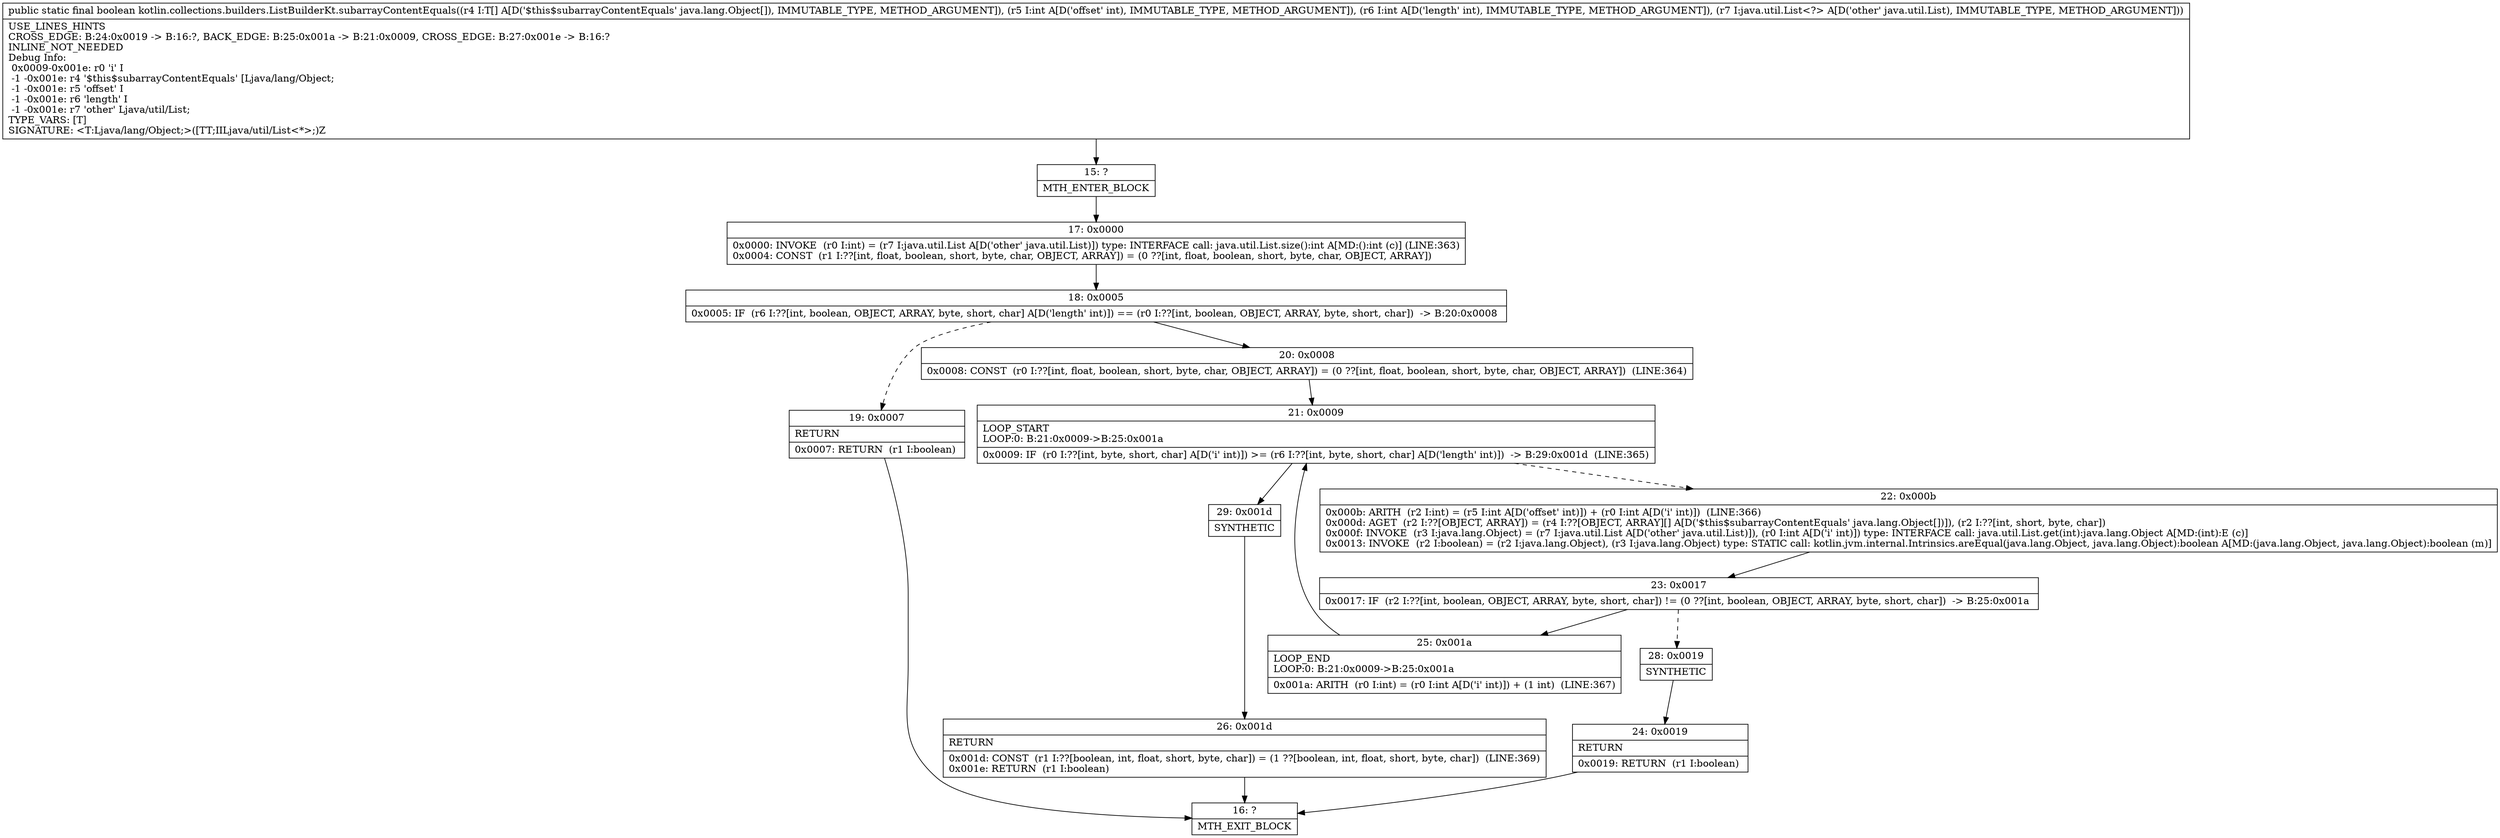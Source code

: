 digraph "CFG forkotlin.collections.builders.ListBuilderKt.subarrayContentEquals([Ljava\/lang\/Object;IILjava\/util\/List;)Z" {
Node_15 [shape=record,label="{15\:\ ?|MTH_ENTER_BLOCK\l}"];
Node_17 [shape=record,label="{17\:\ 0x0000|0x0000: INVOKE  (r0 I:int) = (r7 I:java.util.List A[D('other' java.util.List)]) type: INTERFACE call: java.util.List.size():int A[MD:():int (c)] (LINE:363)\l0x0004: CONST  (r1 I:??[int, float, boolean, short, byte, char, OBJECT, ARRAY]) = (0 ??[int, float, boolean, short, byte, char, OBJECT, ARRAY]) \l}"];
Node_18 [shape=record,label="{18\:\ 0x0005|0x0005: IF  (r6 I:??[int, boolean, OBJECT, ARRAY, byte, short, char] A[D('length' int)]) == (r0 I:??[int, boolean, OBJECT, ARRAY, byte, short, char])  \-\> B:20:0x0008 \l}"];
Node_19 [shape=record,label="{19\:\ 0x0007|RETURN\l|0x0007: RETURN  (r1 I:boolean) \l}"];
Node_16 [shape=record,label="{16\:\ ?|MTH_EXIT_BLOCK\l}"];
Node_20 [shape=record,label="{20\:\ 0x0008|0x0008: CONST  (r0 I:??[int, float, boolean, short, byte, char, OBJECT, ARRAY]) = (0 ??[int, float, boolean, short, byte, char, OBJECT, ARRAY])  (LINE:364)\l}"];
Node_21 [shape=record,label="{21\:\ 0x0009|LOOP_START\lLOOP:0: B:21:0x0009\-\>B:25:0x001a\l|0x0009: IF  (r0 I:??[int, byte, short, char] A[D('i' int)]) \>= (r6 I:??[int, byte, short, char] A[D('length' int)])  \-\> B:29:0x001d  (LINE:365)\l}"];
Node_22 [shape=record,label="{22\:\ 0x000b|0x000b: ARITH  (r2 I:int) = (r5 I:int A[D('offset' int)]) + (r0 I:int A[D('i' int)])  (LINE:366)\l0x000d: AGET  (r2 I:??[OBJECT, ARRAY]) = (r4 I:??[OBJECT, ARRAY][] A[D('$this$subarrayContentEquals' java.lang.Object[])]), (r2 I:??[int, short, byte, char]) \l0x000f: INVOKE  (r3 I:java.lang.Object) = (r7 I:java.util.List A[D('other' java.util.List)]), (r0 I:int A[D('i' int)]) type: INTERFACE call: java.util.List.get(int):java.lang.Object A[MD:(int):E (c)]\l0x0013: INVOKE  (r2 I:boolean) = (r2 I:java.lang.Object), (r3 I:java.lang.Object) type: STATIC call: kotlin.jvm.internal.Intrinsics.areEqual(java.lang.Object, java.lang.Object):boolean A[MD:(java.lang.Object, java.lang.Object):boolean (m)]\l}"];
Node_23 [shape=record,label="{23\:\ 0x0017|0x0017: IF  (r2 I:??[int, boolean, OBJECT, ARRAY, byte, short, char]) != (0 ??[int, boolean, OBJECT, ARRAY, byte, short, char])  \-\> B:25:0x001a \l}"];
Node_25 [shape=record,label="{25\:\ 0x001a|LOOP_END\lLOOP:0: B:21:0x0009\-\>B:25:0x001a\l|0x001a: ARITH  (r0 I:int) = (r0 I:int A[D('i' int)]) + (1 int)  (LINE:367)\l}"];
Node_28 [shape=record,label="{28\:\ 0x0019|SYNTHETIC\l}"];
Node_24 [shape=record,label="{24\:\ 0x0019|RETURN\l|0x0019: RETURN  (r1 I:boolean) \l}"];
Node_29 [shape=record,label="{29\:\ 0x001d|SYNTHETIC\l}"];
Node_26 [shape=record,label="{26\:\ 0x001d|RETURN\l|0x001d: CONST  (r1 I:??[boolean, int, float, short, byte, char]) = (1 ??[boolean, int, float, short, byte, char])  (LINE:369)\l0x001e: RETURN  (r1 I:boolean) \l}"];
MethodNode[shape=record,label="{public static final boolean kotlin.collections.builders.ListBuilderKt.subarrayContentEquals((r4 I:T[] A[D('$this$subarrayContentEquals' java.lang.Object[]), IMMUTABLE_TYPE, METHOD_ARGUMENT]), (r5 I:int A[D('offset' int), IMMUTABLE_TYPE, METHOD_ARGUMENT]), (r6 I:int A[D('length' int), IMMUTABLE_TYPE, METHOD_ARGUMENT]), (r7 I:java.util.List\<?\> A[D('other' java.util.List), IMMUTABLE_TYPE, METHOD_ARGUMENT]))  | USE_LINES_HINTS\lCROSS_EDGE: B:24:0x0019 \-\> B:16:?, BACK_EDGE: B:25:0x001a \-\> B:21:0x0009, CROSS_EDGE: B:27:0x001e \-\> B:16:?\lINLINE_NOT_NEEDED\lDebug Info:\l  0x0009\-0x001e: r0 'i' I\l  \-1 \-0x001e: r4 '$this$subarrayContentEquals' [Ljava\/lang\/Object;\l  \-1 \-0x001e: r5 'offset' I\l  \-1 \-0x001e: r6 'length' I\l  \-1 \-0x001e: r7 'other' Ljava\/util\/List;\lTYPE_VARS: [T]\lSIGNATURE: \<T:Ljava\/lang\/Object;\>([TT;IILjava\/util\/List\<*\>;)Z\l}"];
MethodNode -> Node_15;Node_15 -> Node_17;
Node_17 -> Node_18;
Node_18 -> Node_19[style=dashed];
Node_18 -> Node_20;
Node_19 -> Node_16;
Node_20 -> Node_21;
Node_21 -> Node_22[style=dashed];
Node_21 -> Node_29;
Node_22 -> Node_23;
Node_23 -> Node_25;
Node_23 -> Node_28[style=dashed];
Node_25 -> Node_21;
Node_28 -> Node_24;
Node_24 -> Node_16;
Node_29 -> Node_26;
Node_26 -> Node_16;
}

